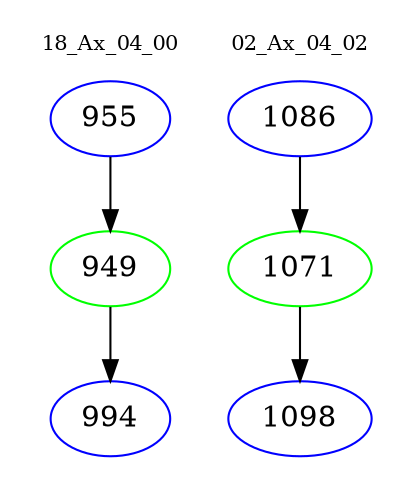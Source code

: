 digraph{
subgraph cluster_0 {
color = white
label = "18_Ax_04_00";
fontsize=10;
T0_955 [label="955", color="blue"]
T0_955 -> T0_949 [color="black"]
T0_949 [label="949", color="green"]
T0_949 -> T0_994 [color="black"]
T0_994 [label="994", color="blue"]
}
subgraph cluster_1 {
color = white
label = "02_Ax_04_02";
fontsize=10;
T1_1086 [label="1086", color="blue"]
T1_1086 -> T1_1071 [color="black"]
T1_1071 [label="1071", color="green"]
T1_1071 -> T1_1098 [color="black"]
T1_1098 [label="1098", color="blue"]
}
}
